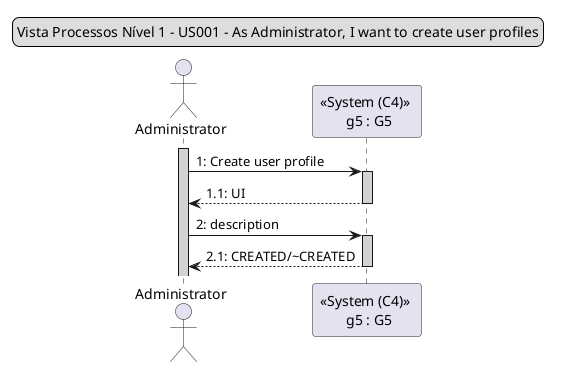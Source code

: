@startuml

legend top
Vista Processos Nível 1 - US001 - As Administrator, I want to create user profiles
end legend

skinparam sequence {
    LifeLineBackgroundColor #lightgrey
}

actor Administrator

activate Administrator

Administrator -> "<<System (C4)>> \n g5 : G5" : 1: Create user profile

activate "<<System (C4)>> \n g5 : G5"

"<<System (C4)>> \n g5 : G5" --> Administrator : 1.1: UI

deactivate "<<System (C4)>> \n g5 : G5"

Administrator -> "<<System (C4)>> \n g5 : G5" : 2: description

activate "<<System (C4)>> \n g5 : G5"

"<<System (C4)>> \n g5 : G5" --> Administrator : 2.1: CREATED/~CREATED

deactivate "<<System (C4)>> \n g5 : G5"

@enduml